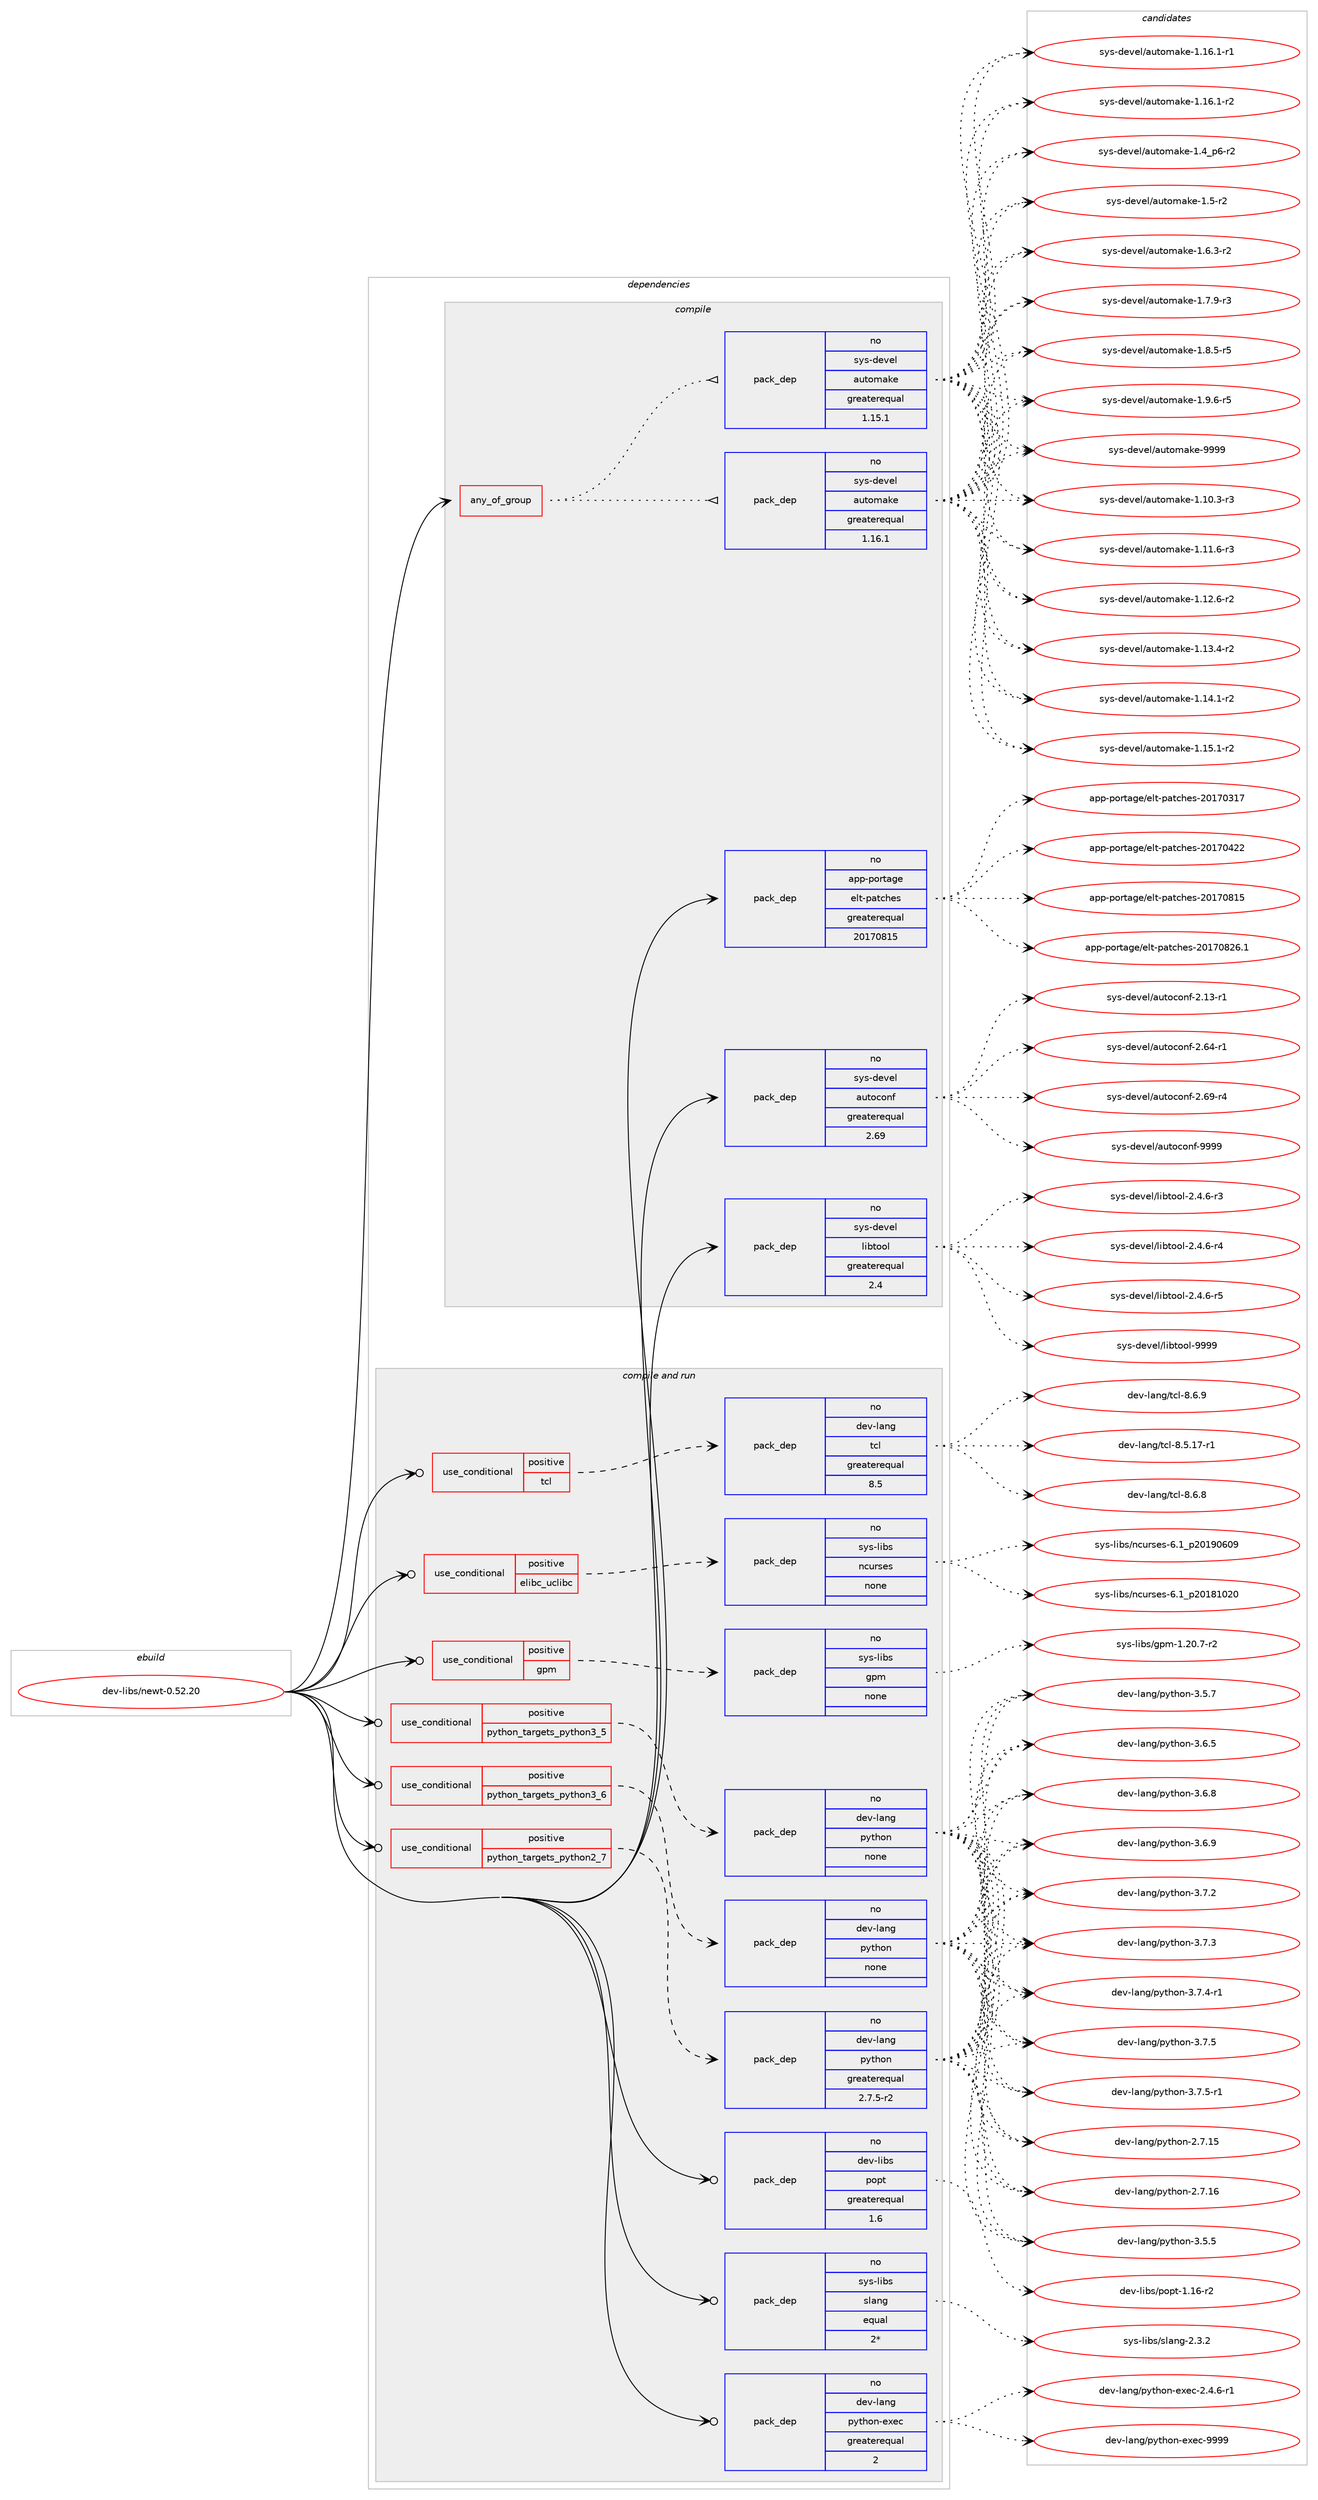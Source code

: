 digraph prolog {

# *************
# Graph options
# *************

newrank=true;
concentrate=true;
compound=true;
graph [rankdir=LR,fontname=Helvetica,fontsize=10,ranksep=1.5];#, ranksep=2.5, nodesep=0.2];
edge  [arrowhead=vee];
node  [fontname=Helvetica,fontsize=10];

# **********
# The ebuild
# **********

subgraph cluster_leftcol {
color=gray;
rank=same;
label=<<i>ebuild</i>>;
id [label="dev-libs/newt-0.52.20", color=red, width=4, href="../dev-libs/newt-0.52.20.svg"];
}

# ****************
# The dependencies
# ****************

subgraph cluster_midcol {
color=gray;
label=<<i>dependencies</i>>;
subgraph cluster_compile {
fillcolor="#eeeeee";
style=filled;
label=<<i>compile</i>>;
subgraph any11205 {
dependency568093 [label=<<TABLE BORDER="0" CELLBORDER="1" CELLSPACING="0" CELLPADDING="4"><TR><TD CELLPADDING="10">any_of_group</TD></TR></TABLE>>, shape=none, color=red];subgraph pack424188 {
dependency568094 [label=<<TABLE BORDER="0" CELLBORDER="1" CELLSPACING="0" CELLPADDING="4" WIDTH="220"><TR><TD ROWSPAN="6" CELLPADDING="30">pack_dep</TD></TR><TR><TD WIDTH="110">no</TD></TR><TR><TD>sys-devel</TD></TR><TR><TD>automake</TD></TR><TR><TD>greaterequal</TD></TR><TR><TD>1.16.1</TD></TR></TABLE>>, shape=none, color=blue];
}
dependency568093:e -> dependency568094:w [weight=20,style="dotted",arrowhead="oinv"];
subgraph pack424189 {
dependency568095 [label=<<TABLE BORDER="0" CELLBORDER="1" CELLSPACING="0" CELLPADDING="4" WIDTH="220"><TR><TD ROWSPAN="6" CELLPADDING="30">pack_dep</TD></TR><TR><TD WIDTH="110">no</TD></TR><TR><TD>sys-devel</TD></TR><TR><TD>automake</TD></TR><TR><TD>greaterequal</TD></TR><TR><TD>1.15.1</TD></TR></TABLE>>, shape=none, color=blue];
}
dependency568093:e -> dependency568095:w [weight=20,style="dotted",arrowhead="oinv"];
}
id:e -> dependency568093:w [weight=20,style="solid",arrowhead="vee"];
subgraph pack424190 {
dependency568096 [label=<<TABLE BORDER="0" CELLBORDER="1" CELLSPACING="0" CELLPADDING="4" WIDTH="220"><TR><TD ROWSPAN="6" CELLPADDING="30">pack_dep</TD></TR><TR><TD WIDTH="110">no</TD></TR><TR><TD>app-portage</TD></TR><TR><TD>elt-patches</TD></TR><TR><TD>greaterequal</TD></TR><TR><TD>20170815</TD></TR></TABLE>>, shape=none, color=blue];
}
id:e -> dependency568096:w [weight=20,style="solid",arrowhead="vee"];
subgraph pack424191 {
dependency568097 [label=<<TABLE BORDER="0" CELLBORDER="1" CELLSPACING="0" CELLPADDING="4" WIDTH="220"><TR><TD ROWSPAN="6" CELLPADDING="30">pack_dep</TD></TR><TR><TD WIDTH="110">no</TD></TR><TR><TD>sys-devel</TD></TR><TR><TD>autoconf</TD></TR><TR><TD>greaterequal</TD></TR><TR><TD>2.69</TD></TR></TABLE>>, shape=none, color=blue];
}
id:e -> dependency568097:w [weight=20,style="solid",arrowhead="vee"];
subgraph pack424192 {
dependency568098 [label=<<TABLE BORDER="0" CELLBORDER="1" CELLSPACING="0" CELLPADDING="4" WIDTH="220"><TR><TD ROWSPAN="6" CELLPADDING="30">pack_dep</TD></TR><TR><TD WIDTH="110">no</TD></TR><TR><TD>sys-devel</TD></TR><TR><TD>libtool</TD></TR><TR><TD>greaterequal</TD></TR><TR><TD>2.4</TD></TR></TABLE>>, shape=none, color=blue];
}
id:e -> dependency568098:w [weight=20,style="solid",arrowhead="vee"];
}
subgraph cluster_compileandrun {
fillcolor="#eeeeee";
style=filled;
label=<<i>compile and run</i>>;
subgraph cond132341 {
dependency568099 [label=<<TABLE BORDER="0" CELLBORDER="1" CELLSPACING="0" CELLPADDING="4"><TR><TD ROWSPAN="3" CELLPADDING="10">use_conditional</TD></TR><TR><TD>positive</TD></TR><TR><TD>elibc_uclibc</TD></TR></TABLE>>, shape=none, color=red];
subgraph pack424193 {
dependency568100 [label=<<TABLE BORDER="0" CELLBORDER="1" CELLSPACING="0" CELLPADDING="4" WIDTH="220"><TR><TD ROWSPAN="6" CELLPADDING="30">pack_dep</TD></TR><TR><TD WIDTH="110">no</TD></TR><TR><TD>sys-libs</TD></TR><TR><TD>ncurses</TD></TR><TR><TD>none</TD></TR><TR><TD></TD></TR></TABLE>>, shape=none, color=blue];
}
dependency568099:e -> dependency568100:w [weight=20,style="dashed",arrowhead="vee"];
}
id:e -> dependency568099:w [weight=20,style="solid",arrowhead="odotvee"];
subgraph cond132342 {
dependency568101 [label=<<TABLE BORDER="0" CELLBORDER="1" CELLSPACING="0" CELLPADDING="4"><TR><TD ROWSPAN="3" CELLPADDING="10">use_conditional</TD></TR><TR><TD>positive</TD></TR><TR><TD>gpm</TD></TR></TABLE>>, shape=none, color=red];
subgraph pack424194 {
dependency568102 [label=<<TABLE BORDER="0" CELLBORDER="1" CELLSPACING="0" CELLPADDING="4" WIDTH="220"><TR><TD ROWSPAN="6" CELLPADDING="30">pack_dep</TD></TR><TR><TD WIDTH="110">no</TD></TR><TR><TD>sys-libs</TD></TR><TR><TD>gpm</TD></TR><TR><TD>none</TD></TR><TR><TD></TD></TR></TABLE>>, shape=none, color=blue];
}
dependency568101:e -> dependency568102:w [weight=20,style="dashed",arrowhead="vee"];
}
id:e -> dependency568101:w [weight=20,style="solid",arrowhead="odotvee"];
subgraph cond132343 {
dependency568103 [label=<<TABLE BORDER="0" CELLBORDER="1" CELLSPACING="0" CELLPADDING="4"><TR><TD ROWSPAN="3" CELLPADDING="10">use_conditional</TD></TR><TR><TD>positive</TD></TR><TR><TD>python_targets_python2_7</TD></TR></TABLE>>, shape=none, color=red];
subgraph pack424195 {
dependency568104 [label=<<TABLE BORDER="0" CELLBORDER="1" CELLSPACING="0" CELLPADDING="4" WIDTH="220"><TR><TD ROWSPAN="6" CELLPADDING="30">pack_dep</TD></TR><TR><TD WIDTH="110">no</TD></TR><TR><TD>dev-lang</TD></TR><TR><TD>python</TD></TR><TR><TD>greaterequal</TD></TR><TR><TD>2.7.5-r2</TD></TR></TABLE>>, shape=none, color=blue];
}
dependency568103:e -> dependency568104:w [weight=20,style="dashed",arrowhead="vee"];
}
id:e -> dependency568103:w [weight=20,style="solid",arrowhead="odotvee"];
subgraph cond132344 {
dependency568105 [label=<<TABLE BORDER="0" CELLBORDER="1" CELLSPACING="0" CELLPADDING="4"><TR><TD ROWSPAN="3" CELLPADDING="10">use_conditional</TD></TR><TR><TD>positive</TD></TR><TR><TD>python_targets_python3_5</TD></TR></TABLE>>, shape=none, color=red];
subgraph pack424196 {
dependency568106 [label=<<TABLE BORDER="0" CELLBORDER="1" CELLSPACING="0" CELLPADDING="4" WIDTH="220"><TR><TD ROWSPAN="6" CELLPADDING="30">pack_dep</TD></TR><TR><TD WIDTH="110">no</TD></TR><TR><TD>dev-lang</TD></TR><TR><TD>python</TD></TR><TR><TD>none</TD></TR><TR><TD></TD></TR></TABLE>>, shape=none, color=blue];
}
dependency568105:e -> dependency568106:w [weight=20,style="dashed",arrowhead="vee"];
}
id:e -> dependency568105:w [weight=20,style="solid",arrowhead="odotvee"];
subgraph cond132345 {
dependency568107 [label=<<TABLE BORDER="0" CELLBORDER="1" CELLSPACING="0" CELLPADDING="4"><TR><TD ROWSPAN="3" CELLPADDING="10">use_conditional</TD></TR><TR><TD>positive</TD></TR><TR><TD>python_targets_python3_6</TD></TR></TABLE>>, shape=none, color=red];
subgraph pack424197 {
dependency568108 [label=<<TABLE BORDER="0" CELLBORDER="1" CELLSPACING="0" CELLPADDING="4" WIDTH="220"><TR><TD ROWSPAN="6" CELLPADDING="30">pack_dep</TD></TR><TR><TD WIDTH="110">no</TD></TR><TR><TD>dev-lang</TD></TR><TR><TD>python</TD></TR><TR><TD>none</TD></TR><TR><TD></TD></TR></TABLE>>, shape=none, color=blue];
}
dependency568107:e -> dependency568108:w [weight=20,style="dashed",arrowhead="vee"];
}
id:e -> dependency568107:w [weight=20,style="solid",arrowhead="odotvee"];
subgraph cond132346 {
dependency568109 [label=<<TABLE BORDER="0" CELLBORDER="1" CELLSPACING="0" CELLPADDING="4"><TR><TD ROWSPAN="3" CELLPADDING="10">use_conditional</TD></TR><TR><TD>positive</TD></TR><TR><TD>tcl</TD></TR></TABLE>>, shape=none, color=red];
subgraph pack424198 {
dependency568110 [label=<<TABLE BORDER="0" CELLBORDER="1" CELLSPACING="0" CELLPADDING="4" WIDTH="220"><TR><TD ROWSPAN="6" CELLPADDING="30">pack_dep</TD></TR><TR><TD WIDTH="110">no</TD></TR><TR><TD>dev-lang</TD></TR><TR><TD>tcl</TD></TR><TR><TD>greaterequal</TD></TR><TR><TD>8.5</TD></TR></TABLE>>, shape=none, color=blue];
}
dependency568109:e -> dependency568110:w [weight=20,style="dashed",arrowhead="vee"];
}
id:e -> dependency568109:w [weight=20,style="solid",arrowhead="odotvee"];
subgraph pack424199 {
dependency568111 [label=<<TABLE BORDER="0" CELLBORDER="1" CELLSPACING="0" CELLPADDING="4" WIDTH="220"><TR><TD ROWSPAN="6" CELLPADDING="30">pack_dep</TD></TR><TR><TD WIDTH="110">no</TD></TR><TR><TD>dev-lang</TD></TR><TR><TD>python-exec</TD></TR><TR><TD>greaterequal</TD></TR><TR><TD>2</TD></TR></TABLE>>, shape=none, color=blue];
}
id:e -> dependency568111:w [weight=20,style="solid",arrowhead="odotvee"];
subgraph pack424200 {
dependency568112 [label=<<TABLE BORDER="0" CELLBORDER="1" CELLSPACING="0" CELLPADDING="4" WIDTH="220"><TR><TD ROWSPAN="6" CELLPADDING="30">pack_dep</TD></TR><TR><TD WIDTH="110">no</TD></TR><TR><TD>dev-libs</TD></TR><TR><TD>popt</TD></TR><TR><TD>greaterequal</TD></TR><TR><TD>1.6</TD></TR></TABLE>>, shape=none, color=blue];
}
id:e -> dependency568112:w [weight=20,style="solid",arrowhead="odotvee"];
subgraph pack424201 {
dependency568113 [label=<<TABLE BORDER="0" CELLBORDER="1" CELLSPACING="0" CELLPADDING="4" WIDTH="220"><TR><TD ROWSPAN="6" CELLPADDING="30">pack_dep</TD></TR><TR><TD WIDTH="110">no</TD></TR><TR><TD>sys-libs</TD></TR><TR><TD>slang</TD></TR><TR><TD>equal</TD></TR><TR><TD>2*</TD></TR></TABLE>>, shape=none, color=blue];
}
id:e -> dependency568113:w [weight=20,style="solid",arrowhead="odotvee"];
}
subgraph cluster_run {
fillcolor="#eeeeee";
style=filled;
label=<<i>run</i>>;
}
}

# **************
# The candidates
# **************

subgraph cluster_choices {
rank=same;
color=gray;
label=<<i>candidates</i>>;

subgraph choice424188 {
color=black;
nodesep=1;
choice11512111545100101118101108479711711611110997107101454946494846514511451 [label="sys-devel/automake-1.10.3-r3", color=red, width=4,href="../sys-devel/automake-1.10.3-r3.svg"];
choice11512111545100101118101108479711711611110997107101454946494946544511451 [label="sys-devel/automake-1.11.6-r3", color=red, width=4,href="../sys-devel/automake-1.11.6-r3.svg"];
choice11512111545100101118101108479711711611110997107101454946495046544511450 [label="sys-devel/automake-1.12.6-r2", color=red, width=4,href="../sys-devel/automake-1.12.6-r2.svg"];
choice11512111545100101118101108479711711611110997107101454946495146524511450 [label="sys-devel/automake-1.13.4-r2", color=red, width=4,href="../sys-devel/automake-1.13.4-r2.svg"];
choice11512111545100101118101108479711711611110997107101454946495246494511450 [label="sys-devel/automake-1.14.1-r2", color=red, width=4,href="../sys-devel/automake-1.14.1-r2.svg"];
choice11512111545100101118101108479711711611110997107101454946495346494511450 [label="sys-devel/automake-1.15.1-r2", color=red, width=4,href="../sys-devel/automake-1.15.1-r2.svg"];
choice11512111545100101118101108479711711611110997107101454946495446494511449 [label="sys-devel/automake-1.16.1-r1", color=red, width=4,href="../sys-devel/automake-1.16.1-r1.svg"];
choice11512111545100101118101108479711711611110997107101454946495446494511450 [label="sys-devel/automake-1.16.1-r2", color=red, width=4,href="../sys-devel/automake-1.16.1-r2.svg"];
choice115121115451001011181011084797117116111109971071014549465295112544511450 [label="sys-devel/automake-1.4_p6-r2", color=red, width=4,href="../sys-devel/automake-1.4_p6-r2.svg"];
choice11512111545100101118101108479711711611110997107101454946534511450 [label="sys-devel/automake-1.5-r2", color=red, width=4,href="../sys-devel/automake-1.5-r2.svg"];
choice115121115451001011181011084797117116111109971071014549465446514511450 [label="sys-devel/automake-1.6.3-r2", color=red, width=4,href="../sys-devel/automake-1.6.3-r2.svg"];
choice115121115451001011181011084797117116111109971071014549465546574511451 [label="sys-devel/automake-1.7.9-r3", color=red, width=4,href="../sys-devel/automake-1.7.9-r3.svg"];
choice115121115451001011181011084797117116111109971071014549465646534511453 [label="sys-devel/automake-1.8.5-r5", color=red, width=4,href="../sys-devel/automake-1.8.5-r5.svg"];
choice115121115451001011181011084797117116111109971071014549465746544511453 [label="sys-devel/automake-1.9.6-r5", color=red, width=4,href="../sys-devel/automake-1.9.6-r5.svg"];
choice115121115451001011181011084797117116111109971071014557575757 [label="sys-devel/automake-9999", color=red, width=4,href="../sys-devel/automake-9999.svg"];
dependency568094:e -> choice11512111545100101118101108479711711611110997107101454946494846514511451:w [style=dotted,weight="100"];
dependency568094:e -> choice11512111545100101118101108479711711611110997107101454946494946544511451:w [style=dotted,weight="100"];
dependency568094:e -> choice11512111545100101118101108479711711611110997107101454946495046544511450:w [style=dotted,weight="100"];
dependency568094:e -> choice11512111545100101118101108479711711611110997107101454946495146524511450:w [style=dotted,weight="100"];
dependency568094:e -> choice11512111545100101118101108479711711611110997107101454946495246494511450:w [style=dotted,weight="100"];
dependency568094:e -> choice11512111545100101118101108479711711611110997107101454946495346494511450:w [style=dotted,weight="100"];
dependency568094:e -> choice11512111545100101118101108479711711611110997107101454946495446494511449:w [style=dotted,weight="100"];
dependency568094:e -> choice11512111545100101118101108479711711611110997107101454946495446494511450:w [style=dotted,weight="100"];
dependency568094:e -> choice115121115451001011181011084797117116111109971071014549465295112544511450:w [style=dotted,weight="100"];
dependency568094:e -> choice11512111545100101118101108479711711611110997107101454946534511450:w [style=dotted,weight="100"];
dependency568094:e -> choice115121115451001011181011084797117116111109971071014549465446514511450:w [style=dotted,weight="100"];
dependency568094:e -> choice115121115451001011181011084797117116111109971071014549465546574511451:w [style=dotted,weight="100"];
dependency568094:e -> choice115121115451001011181011084797117116111109971071014549465646534511453:w [style=dotted,weight="100"];
dependency568094:e -> choice115121115451001011181011084797117116111109971071014549465746544511453:w [style=dotted,weight="100"];
dependency568094:e -> choice115121115451001011181011084797117116111109971071014557575757:w [style=dotted,weight="100"];
}
subgraph choice424189 {
color=black;
nodesep=1;
choice11512111545100101118101108479711711611110997107101454946494846514511451 [label="sys-devel/automake-1.10.3-r3", color=red, width=4,href="../sys-devel/automake-1.10.3-r3.svg"];
choice11512111545100101118101108479711711611110997107101454946494946544511451 [label="sys-devel/automake-1.11.6-r3", color=red, width=4,href="../sys-devel/automake-1.11.6-r3.svg"];
choice11512111545100101118101108479711711611110997107101454946495046544511450 [label="sys-devel/automake-1.12.6-r2", color=red, width=4,href="../sys-devel/automake-1.12.6-r2.svg"];
choice11512111545100101118101108479711711611110997107101454946495146524511450 [label="sys-devel/automake-1.13.4-r2", color=red, width=4,href="../sys-devel/automake-1.13.4-r2.svg"];
choice11512111545100101118101108479711711611110997107101454946495246494511450 [label="sys-devel/automake-1.14.1-r2", color=red, width=4,href="../sys-devel/automake-1.14.1-r2.svg"];
choice11512111545100101118101108479711711611110997107101454946495346494511450 [label="sys-devel/automake-1.15.1-r2", color=red, width=4,href="../sys-devel/automake-1.15.1-r2.svg"];
choice11512111545100101118101108479711711611110997107101454946495446494511449 [label="sys-devel/automake-1.16.1-r1", color=red, width=4,href="../sys-devel/automake-1.16.1-r1.svg"];
choice11512111545100101118101108479711711611110997107101454946495446494511450 [label="sys-devel/automake-1.16.1-r2", color=red, width=4,href="../sys-devel/automake-1.16.1-r2.svg"];
choice115121115451001011181011084797117116111109971071014549465295112544511450 [label="sys-devel/automake-1.4_p6-r2", color=red, width=4,href="../sys-devel/automake-1.4_p6-r2.svg"];
choice11512111545100101118101108479711711611110997107101454946534511450 [label="sys-devel/automake-1.5-r2", color=red, width=4,href="../sys-devel/automake-1.5-r2.svg"];
choice115121115451001011181011084797117116111109971071014549465446514511450 [label="sys-devel/automake-1.6.3-r2", color=red, width=4,href="../sys-devel/automake-1.6.3-r2.svg"];
choice115121115451001011181011084797117116111109971071014549465546574511451 [label="sys-devel/automake-1.7.9-r3", color=red, width=4,href="../sys-devel/automake-1.7.9-r3.svg"];
choice115121115451001011181011084797117116111109971071014549465646534511453 [label="sys-devel/automake-1.8.5-r5", color=red, width=4,href="../sys-devel/automake-1.8.5-r5.svg"];
choice115121115451001011181011084797117116111109971071014549465746544511453 [label="sys-devel/automake-1.9.6-r5", color=red, width=4,href="../sys-devel/automake-1.9.6-r5.svg"];
choice115121115451001011181011084797117116111109971071014557575757 [label="sys-devel/automake-9999", color=red, width=4,href="../sys-devel/automake-9999.svg"];
dependency568095:e -> choice11512111545100101118101108479711711611110997107101454946494846514511451:w [style=dotted,weight="100"];
dependency568095:e -> choice11512111545100101118101108479711711611110997107101454946494946544511451:w [style=dotted,weight="100"];
dependency568095:e -> choice11512111545100101118101108479711711611110997107101454946495046544511450:w [style=dotted,weight="100"];
dependency568095:e -> choice11512111545100101118101108479711711611110997107101454946495146524511450:w [style=dotted,weight="100"];
dependency568095:e -> choice11512111545100101118101108479711711611110997107101454946495246494511450:w [style=dotted,weight="100"];
dependency568095:e -> choice11512111545100101118101108479711711611110997107101454946495346494511450:w [style=dotted,weight="100"];
dependency568095:e -> choice11512111545100101118101108479711711611110997107101454946495446494511449:w [style=dotted,weight="100"];
dependency568095:e -> choice11512111545100101118101108479711711611110997107101454946495446494511450:w [style=dotted,weight="100"];
dependency568095:e -> choice115121115451001011181011084797117116111109971071014549465295112544511450:w [style=dotted,weight="100"];
dependency568095:e -> choice11512111545100101118101108479711711611110997107101454946534511450:w [style=dotted,weight="100"];
dependency568095:e -> choice115121115451001011181011084797117116111109971071014549465446514511450:w [style=dotted,weight="100"];
dependency568095:e -> choice115121115451001011181011084797117116111109971071014549465546574511451:w [style=dotted,weight="100"];
dependency568095:e -> choice115121115451001011181011084797117116111109971071014549465646534511453:w [style=dotted,weight="100"];
dependency568095:e -> choice115121115451001011181011084797117116111109971071014549465746544511453:w [style=dotted,weight="100"];
dependency568095:e -> choice115121115451001011181011084797117116111109971071014557575757:w [style=dotted,weight="100"];
}
subgraph choice424190 {
color=black;
nodesep=1;
choice97112112451121111141169710310147101108116451129711699104101115455048495548514955 [label="app-portage/elt-patches-20170317", color=red, width=4,href="../app-portage/elt-patches-20170317.svg"];
choice97112112451121111141169710310147101108116451129711699104101115455048495548525050 [label="app-portage/elt-patches-20170422", color=red, width=4,href="../app-portage/elt-patches-20170422.svg"];
choice97112112451121111141169710310147101108116451129711699104101115455048495548564953 [label="app-portage/elt-patches-20170815", color=red, width=4,href="../app-portage/elt-patches-20170815.svg"];
choice971121124511211111411697103101471011081164511297116991041011154550484955485650544649 [label="app-portage/elt-patches-20170826.1", color=red, width=4,href="../app-portage/elt-patches-20170826.1.svg"];
dependency568096:e -> choice97112112451121111141169710310147101108116451129711699104101115455048495548514955:w [style=dotted,weight="100"];
dependency568096:e -> choice97112112451121111141169710310147101108116451129711699104101115455048495548525050:w [style=dotted,weight="100"];
dependency568096:e -> choice97112112451121111141169710310147101108116451129711699104101115455048495548564953:w [style=dotted,weight="100"];
dependency568096:e -> choice971121124511211111411697103101471011081164511297116991041011154550484955485650544649:w [style=dotted,weight="100"];
}
subgraph choice424191 {
color=black;
nodesep=1;
choice1151211154510010111810110847971171161119911111010245504649514511449 [label="sys-devel/autoconf-2.13-r1", color=red, width=4,href="../sys-devel/autoconf-2.13-r1.svg"];
choice1151211154510010111810110847971171161119911111010245504654524511449 [label="sys-devel/autoconf-2.64-r1", color=red, width=4,href="../sys-devel/autoconf-2.64-r1.svg"];
choice1151211154510010111810110847971171161119911111010245504654574511452 [label="sys-devel/autoconf-2.69-r4", color=red, width=4,href="../sys-devel/autoconf-2.69-r4.svg"];
choice115121115451001011181011084797117116111991111101024557575757 [label="sys-devel/autoconf-9999", color=red, width=4,href="../sys-devel/autoconf-9999.svg"];
dependency568097:e -> choice1151211154510010111810110847971171161119911111010245504649514511449:w [style=dotted,weight="100"];
dependency568097:e -> choice1151211154510010111810110847971171161119911111010245504654524511449:w [style=dotted,weight="100"];
dependency568097:e -> choice1151211154510010111810110847971171161119911111010245504654574511452:w [style=dotted,weight="100"];
dependency568097:e -> choice115121115451001011181011084797117116111991111101024557575757:w [style=dotted,weight="100"];
}
subgraph choice424192 {
color=black;
nodesep=1;
choice1151211154510010111810110847108105981161111111084550465246544511451 [label="sys-devel/libtool-2.4.6-r3", color=red, width=4,href="../sys-devel/libtool-2.4.6-r3.svg"];
choice1151211154510010111810110847108105981161111111084550465246544511452 [label="sys-devel/libtool-2.4.6-r4", color=red, width=4,href="../sys-devel/libtool-2.4.6-r4.svg"];
choice1151211154510010111810110847108105981161111111084550465246544511453 [label="sys-devel/libtool-2.4.6-r5", color=red, width=4,href="../sys-devel/libtool-2.4.6-r5.svg"];
choice1151211154510010111810110847108105981161111111084557575757 [label="sys-devel/libtool-9999", color=red, width=4,href="../sys-devel/libtool-9999.svg"];
dependency568098:e -> choice1151211154510010111810110847108105981161111111084550465246544511451:w [style=dotted,weight="100"];
dependency568098:e -> choice1151211154510010111810110847108105981161111111084550465246544511452:w [style=dotted,weight="100"];
dependency568098:e -> choice1151211154510010111810110847108105981161111111084550465246544511453:w [style=dotted,weight="100"];
dependency568098:e -> choice1151211154510010111810110847108105981161111111084557575757:w [style=dotted,weight="100"];
}
subgraph choice424193 {
color=black;
nodesep=1;
choice1151211154510810598115471109911711411510111545544649951125048495649485048 [label="sys-libs/ncurses-6.1_p20181020", color=red, width=4,href="../sys-libs/ncurses-6.1_p20181020.svg"];
choice1151211154510810598115471109911711411510111545544649951125048495748544857 [label="sys-libs/ncurses-6.1_p20190609", color=red, width=4,href="../sys-libs/ncurses-6.1_p20190609.svg"];
dependency568100:e -> choice1151211154510810598115471109911711411510111545544649951125048495649485048:w [style=dotted,weight="100"];
dependency568100:e -> choice1151211154510810598115471109911711411510111545544649951125048495748544857:w [style=dotted,weight="100"];
}
subgraph choice424194 {
color=black;
nodesep=1;
choice115121115451081059811547103112109454946504846554511450 [label="sys-libs/gpm-1.20.7-r2", color=red, width=4,href="../sys-libs/gpm-1.20.7-r2.svg"];
dependency568102:e -> choice115121115451081059811547103112109454946504846554511450:w [style=dotted,weight="100"];
}
subgraph choice424195 {
color=black;
nodesep=1;
choice10010111845108971101034711212111610411111045504655464953 [label="dev-lang/python-2.7.15", color=red, width=4,href="../dev-lang/python-2.7.15.svg"];
choice10010111845108971101034711212111610411111045504655464954 [label="dev-lang/python-2.7.16", color=red, width=4,href="../dev-lang/python-2.7.16.svg"];
choice100101118451089711010347112121116104111110455146534653 [label="dev-lang/python-3.5.5", color=red, width=4,href="../dev-lang/python-3.5.5.svg"];
choice100101118451089711010347112121116104111110455146534655 [label="dev-lang/python-3.5.7", color=red, width=4,href="../dev-lang/python-3.5.7.svg"];
choice100101118451089711010347112121116104111110455146544653 [label="dev-lang/python-3.6.5", color=red, width=4,href="../dev-lang/python-3.6.5.svg"];
choice100101118451089711010347112121116104111110455146544656 [label="dev-lang/python-3.6.8", color=red, width=4,href="../dev-lang/python-3.6.8.svg"];
choice100101118451089711010347112121116104111110455146544657 [label="dev-lang/python-3.6.9", color=red, width=4,href="../dev-lang/python-3.6.9.svg"];
choice100101118451089711010347112121116104111110455146554650 [label="dev-lang/python-3.7.2", color=red, width=4,href="../dev-lang/python-3.7.2.svg"];
choice100101118451089711010347112121116104111110455146554651 [label="dev-lang/python-3.7.3", color=red, width=4,href="../dev-lang/python-3.7.3.svg"];
choice1001011184510897110103471121211161041111104551465546524511449 [label="dev-lang/python-3.7.4-r1", color=red, width=4,href="../dev-lang/python-3.7.4-r1.svg"];
choice100101118451089711010347112121116104111110455146554653 [label="dev-lang/python-3.7.5", color=red, width=4,href="../dev-lang/python-3.7.5.svg"];
choice1001011184510897110103471121211161041111104551465546534511449 [label="dev-lang/python-3.7.5-r1", color=red, width=4,href="../dev-lang/python-3.7.5-r1.svg"];
dependency568104:e -> choice10010111845108971101034711212111610411111045504655464953:w [style=dotted,weight="100"];
dependency568104:e -> choice10010111845108971101034711212111610411111045504655464954:w [style=dotted,weight="100"];
dependency568104:e -> choice100101118451089711010347112121116104111110455146534653:w [style=dotted,weight="100"];
dependency568104:e -> choice100101118451089711010347112121116104111110455146534655:w [style=dotted,weight="100"];
dependency568104:e -> choice100101118451089711010347112121116104111110455146544653:w [style=dotted,weight="100"];
dependency568104:e -> choice100101118451089711010347112121116104111110455146544656:w [style=dotted,weight="100"];
dependency568104:e -> choice100101118451089711010347112121116104111110455146544657:w [style=dotted,weight="100"];
dependency568104:e -> choice100101118451089711010347112121116104111110455146554650:w [style=dotted,weight="100"];
dependency568104:e -> choice100101118451089711010347112121116104111110455146554651:w [style=dotted,weight="100"];
dependency568104:e -> choice1001011184510897110103471121211161041111104551465546524511449:w [style=dotted,weight="100"];
dependency568104:e -> choice100101118451089711010347112121116104111110455146554653:w [style=dotted,weight="100"];
dependency568104:e -> choice1001011184510897110103471121211161041111104551465546534511449:w [style=dotted,weight="100"];
}
subgraph choice424196 {
color=black;
nodesep=1;
choice10010111845108971101034711212111610411111045504655464953 [label="dev-lang/python-2.7.15", color=red, width=4,href="../dev-lang/python-2.7.15.svg"];
choice10010111845108971101034711212111610411111045504655464954 [label="dev-lang/python-2.7.16", color=red, width=4,href="../dev-lang/python-2.7.16.svg"];
choice100101118451089711010347112121116104111110455146534653 [label="dev-lang/python-3.5.5", color=red, width=4,href="../dev-lang/python-3.5.5.svg"];
choice100101118451089711010347112121116104111110455146534655 [label="dev-lang/python-3.5.7", color=red, width=4,href="../dev-lang/python-3.5.7.svg"];
choice100101118451089711010347112121116104111110455146544653 [label="dev-lang/python-3.6.5", color=red, width=4,href="../dev-lang/python-3.6.5.svg"];
choice100101118451089711010347112121116104111110455146544656 [label="dev-lang/python-3.6.8", color=red, width=4,href="../dev-lang/python-3.6.8.svg"];
choice100101118451089711010347112121116104111110455146544657 [label="dev-lang/python-3.6.9", color=red, width=4,href="../dev-lang/python-3.6.9.svg"];
choice100101118451089711010347112121116104111110455146554650 [label="dev-lang/python-3.7.2", color=red, width=4,href="../dev-lang/python-3.7.2.svg"];
choice100101118451089711010347112121116104111110455146554651 [label="dev-lang/python-3.7.3", color=red, width=4,href="../dev-lang/python-3.7.3.svg"];
choice1001011184510897110103471121211161041111104551465546524511449 [label="dev-lang/python-3.7.4-r1", color=red, width=4,href="../dev-lang/python-3.7.4-r1.svg"];
choice100101118451089711010347112121116104111110455146554653 [label="dev-lang/python-3.7.5", color=red, width=4,href="../dev-lang/python-3.7.5.svg"];
choice1001011184510897110103471121211161041111104551465546534511449 [label="dev-lang/python-3.7.5-r1", color=red, width=4,href="../dev-lang/python-3.7.5-r1.svg"];
dependency568106:e -> choice10010111845108971101034711212111610411111045504655464953:w [style=dotted,weight="100"];
dependency568106:e -> choice10010111845108971101034711212111610411111045504655464954:w [style=dotted,weight="100"];
dependency568106:e -> choice100101118451089711010347112121116104111110455146534653:w [style=dotted,weight="100"];
dependency568106:e -> choice100101118451089711010347112121116104111110455146534655:w [style=dotted,weight="100"];
dependency568106:e -> choice100101118451089711010347112121116104111110455146544653:w [style=dotted,weight="100"];
dependency568106:e -> choice100101118451089711010347112121116104111110455146544656:w [style=dotted,weight="100"];
dependency568106:e -> choice100101118451089711010347112121116104111110455146544657:w [style=dotted,weight="100"];
dependency568106:e -> choice100101118451089711010347112121116104111110455146554650:w [style=dotted,weight="100"];
dependency568106:e -> choice100101118451089711010347112121116104111110455146554651:w [style=dotted,weight="100"];
dependency568106:e -> choice1001011184510897110103471121211161041111104551465546524511449:w [style=dotted,weight="100"];
dependency568106:e -> choice100101118451089711010347112121116104111110455146554653:w [style=dotted,weight="100"];
dependency568106:e -> choice1001011184510897110103471121211161041111104551465546534511449:w [style=dotted,weight="100"];
}
subgraph choice424197 {
color=black;
nodesep=1;
choice10010111845108971101034711212111610411111045504655464953 [label="dev-lang/python-2.7.15", color=red, width=4,href="../dev-lang/python-2.7.15.svg"];
choice10010111845108971101034711212111610411111045504655464954 [label="dev-lang/python-2.7.16", color=red, width=4,href="../dev-lang/python-2.7.16.svg"];
choice100101118451089711010347112121116104111110455146534653 [label="dev-lang/python-3.5.5", color=red, width=4,href="../dev-lang/python-3.5.5.svg"];
choice100101118451089711010347112121116104111110455146534655 [label="dev-lang/python-3.5.7", color=red, width=4,href="../dev-lang/python-3.5.7.svg"];
choice100101118451089711010347112121116104111110455146544653 [label="dev-lang/python-3.6.5", color=red, width=4,href="../dev-lang/python-3.6.5.svg"];
choice100101118451089711010347112121116104111110455146544656 [label="dev-lang/python-3.6.8", color=red, width=4,href="../dev-lang/python-3.6.8.svg"];
choice100101118451089711010347112121116104111110455146544657 [label="dev-lang/python-3.6.9", color=red, width=4,href="../dev-lang/python-3.6.9.svg"];
choice100101118451089711010347112121116104111110455146554650 [label="dev-lang/python-3.7.2", color=red, width=4,href="../dev-lang/python-3.7.2.svg"];
choice100101118451089711010347112121116104111110455146554651 [label="dev-lang/python-3.7.3", color=red, width=4,href="../dev-lang/python-3.7.3.svg"];
choice1001011184510897110103471121211161041111104551465546524511449 [label="dev-lang/python-3.7.4-r1", color=red, width=4,href="../dev-lang/python-3.7.4-r1.svg"];
choice100101118451089711010347112121116104111110455146554653 [label="dev-lang/python-3.7.5", color=red, width=4,href="../dev-lang/python-3.7.5.svg"];
choice1001011184510897110103471121211161041111104551465546534511449 [label="dev-lang/python-3.7.5-r1", color=red, width=4,href="../dev-lang/python-3.7.5-r1.svg"];
dependency568108:e -> choice10010111845108971101034711212111610411111045504655464953:w [style=dotted,weight="100"];
dependency568108:e -> choice10010111845108971101034711212111610411111045504655464954:w [style=dotted,weight="100"];
dependency568108:e -> choice100101118451089711010347112121116104111110455146534653:w [style=dotted,weight="100"];
dependency568108:e -> choice100101118451089711010347112121116104111110455146534655:w [style=dotted,weight="100"];
dependency568108:e -> choice100101118451089711010347112121116104111110455146544653:w [style=dotted,weight="100"];
dependency568108:e -> choice100101118451089711010347112121116104111110455146544656:w [style=dotted,weight="100"];
dependency568108:e -> choice100101118451089711010347112121116104111110455146544657:w [style=dotted,weight="100"];
dependency568108:e -> choice100101118451089711010347112121116104111110455146554650:w [style=dotted,weight="100"];
dependency568108:e -> choice100101118451089711010347112121116104111110455146554651:w [style=dotted,weight="100"];
dependency568108:e -> choice1001011184510897110103471121211161041111104551465546524511449:w [style=dotted,weight="100"];
dependency568108:e -> choice100101118451089711010347112121116104111110455146554653:w [style=dotted,weight="100"];
dependency568108:e -> choice1001011184510897110103471121211161041111104551465546534511449:w [style=dotted,weight="100"];
}
subgraph choice424198 {
color=black;
nodesep=1;
choice10010111845108971101034711699108455646534649554511449 [label="dev-lang/tcl-8.5.17-r1", color=red, width=4,href="../dev-lang/tcl-8.5.17-r1.svg"];
choice10010111845108971101034711699108455646544656 [label="dev-lang/tcl-8.6.8", color=red, width=4,href="../dev-lang/tcl-8.6.8.svg"];
choice10010111845108971101034711699108455646544657 [label="dev-lang/tcl-8.6.9", color=red, width=4,href="../dev-lang/tcl-8.6.9.svg"];
dependency568110:e -> choice10010111845108971101034711699108455646534649554511449:w [style=dotted,weight="100"];
dependency568110:e -> choice10010111845108971101034711699108455646544656:w [style=dotted,weight="100"];
dependency568110:e -> choice10010111845108971101034711699108455646544657:w [style=dotted,weight="100"];
}
subgraph choice424199 {
color=black;
nodesep=1;
choice10010111845108971101034711212111610411111045101120101994550465246544511449 [label="dev-lang/python-exec-2.4.6-r1", color=red, width=4,href="../dev-lang/python-exec-2.4.6-r1.svg"];
choice10010111845108971101034711212111610411111045101120101994557575757 [label="dev-lang/python-exec-9999", color=red, width=4,href="../dev-lang/python-exec-9999.svg"];
dependency568111:e -> choice10010111845108971101034711212111610411111045101120101994550465246544511449:w [style=dotted,weight="100"];
dependency568111:e -> choice10010111845108971101034711212111610411111045101120101994557575757:w [style=dotted,weight="100"];
}
subgraph choice424200 {
color=black;
nodesep=1;
choice10010111845108105981154711211111211645494649544511450 [label="dev-libs/popt-1.16-r2", color=red, width=4,href="../dev-libs/popt-1.16-r2.svg"];
dependency568112:e -> choice10010111845108105981154711211111211645494649544511450:w [style=dotted,weight="100"];
}
subgraph choice424201 {
color=black;
nodesep=1;
choice11512111545108105981154711510897110103455046514650 [label="sys-libs/slang-2.3.2", color=red, width=4,href="../sys-libs/slang-2.3.2.svg"];
dependency568113:e -> choice11512111545108105981154711510897110103455046514650:w [style=dotted,weight="100"];
}
}

}
